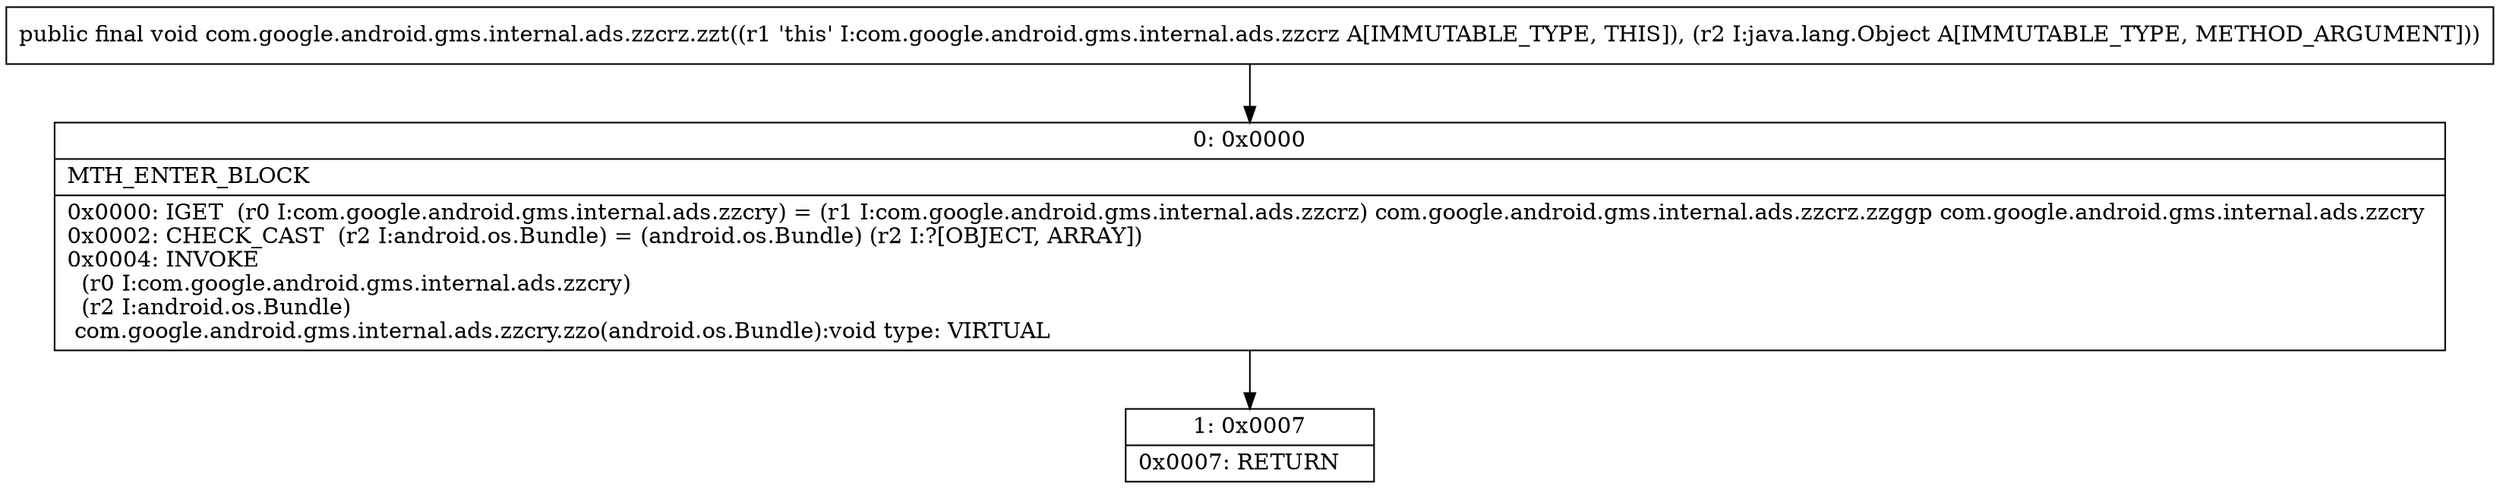 digraph "CFG forcom.google.android.gms.internal.ads.zzcrz.zzt(Ljava\/lang\/Object;)V" {
Node_0 [shape=record,label="{0\:\ 0x0000|MTH_ENTER_BLOCK\l|0x0000: IGET  (r0 I:com.google.android.gms.internal.ads.zzcry) = (r1 I:com.google.android.gms.internal.ads.zzcrz) com.google.android.gms.internal.ads.zzcrz.zzggp com.google.android.gms.internal.ads.zzcry \l0x0002: CHECK_CAST  (r2 I:android.os.Bundle) = (android.os.Bundle) (r2 I:?[OBJECT, ARRAY]) \l0x0004: INVOKE  \l  (r0 I:com.google.android.gms.internal.ads.zzcry)\l  (r2 I:android.os.Bundle)\l com.google.android.gms.internal.ads.zzcry.zzo(android.os.Bundle):void type: VIRTUAL \l}"];
Node_1 [shape=record,label="{1\:\ 0x0007|0x0007: RETURN   \l}"];
MethodNode[shape=record,label="{public final void com.google.android.gms.internal.ads.zzcrz.zzt((r1 'this' I:com.google.android.gms.internal.ads.zzcrz A[IMMUTABLE_TYPE, THIS]), (r2 I:java.lang.Object A[IMMUTABLE_TYPE, METHOD_ARGUMENT])) }"];
MethodNode -> Node_0;
Node_0 -> Node_1;
}


